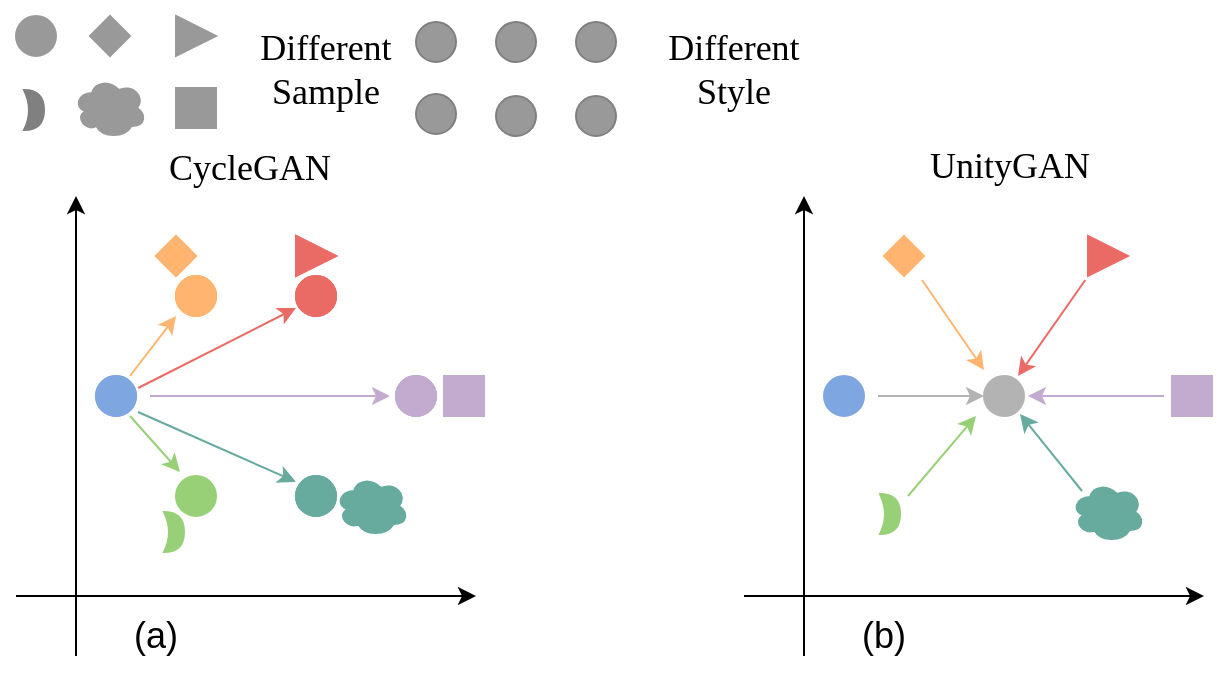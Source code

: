 <mxfile version="14.1.1" type="github">
  <diagram id="80Vs4c1H_c8xHC2_XbvR" name="Page-1">
    <mxGraphModel dx="1022" dy="437" grid="1" gridSize="10" guides="1" tooltips="1" connect="1" arrows="1" fold="1" page="1" pageScale="1" pageWidth="827" pageHeight="1169" math="0" shadow="0">
      <root>
        <mxCell id="0" />
        <mxCell id="1" parent="0" />
        <mxCell id="F7xzwialKHEL7geWUdll-1" value="" style="endArrow=classic;html=1;" edge="1" parent="1">
          <mxGeometry width="50" height="50" relative="1" as="geometry">
            <mxPoint x="70" y="380" as="sourcePoint" />
            <mxPoint x="70" y="150" as="targetPoint" />
          </mxGeometry>
        </mxCell>
        <mxCell id="F7xzwialKHEL7geWUdll-2" value="" style="endArrow=classic;html=1;" edge="1" parent="1">
          <mxGeometry width="50" height="50" relative="1" as="geometry">
            <mxPoint x="40" y="350" as="sourcePoint" />
            <mxPoint x="270" y="350" as="targetPoint" />
          </mxGeometry>
        </mxCell>
        <mxCell id="F7xzwialKHEL7geWUdll-3" value="" style="ellipse;whiteSpace=wrap;html=1;aspect=fixed;fillColor=#7EA6E0;strokeColor=#7EA6E0;" vertex="1" parent="1">
          <mxGeometry x="80" y="240" width="20" height="20" as="geometry" />
        </mxCell>
        <mxCell id="F7xzwialKHEL7geWUdll-7" value="" style="ellipse;whiteSpace=wrap;html=1;aspect=fixed;fillColor=#FFB570;strokeColor=#FFB570;" vertex="1" parent="1">
          <mxGeometry x="120" y="190" width="20" height="20" as="geometry" />
        </mxCell>
        <mxCell id="F7xzwialKHEL7geWUdll-8" value="" style="ellipse;whiteSpace=wrap;html=1;aspect=fixed;strokeColor=#97D077;fillColor=#97D077;" vertex="1" parent="1">
          <mxGeometry x="120" y="290" width="20" height="20" as="geometry" />
        </mxCell>
        <mxCell id="F7xzwialKHEL7geWUdll-9" value="" style="ellipse;whiteSpace=wrap;html=1;aspect=fixed;fillColor=#EA6B66;strokeColor=#EA6B66;" vertex="1" parent="1">
          <mxGeometry x="180" y="190" width="20" height="20" as="geometry" />
        </mxCell>
        <mxCell id="F7xzwialKHEL7geWUdll-10" value="" style="ellipse;whiteSpace=wrap;html=1;aspect=fixed;strokeColor=#67AB9F;fillColor=#67AB9F;" vertex="1" parent="1">
          <mxGeometry x="180" y="290" width="20" height="20" as="geometry" />
        </mxCell>
        <mxCell id="F7xzwialKHEL7geWUdll-13" value="" style="endArrow=classic;html=1;exitX=1;exitY=1;exitDx=0;exitDy=0;exitPerimeter=0;strokeColor=#97D077;" edge="1" parent="1">
          <mxGeometry width="50" height="50" relative="1" as="geometry">
            <mxPoint x="97" y="260" as="sourcePoint" />
            <mxPoint x="122" y="288" as="targetPoint" />
          </mxGeometry>
        </mxCell>
        <mxCell id="F7xzwialKHEL7geWUdll-16" value="" style="endArrow=classic;html=1;strokeColor=#FFB570;" edge="1" parent="1">
          <mxGeometry width="50" height="50" relative="1" as="geometry">
            <mxPoint x="97" y="240" as="sourcePoint" />
            <mxPoint x="120" y="210" as="targetPoint" />
          </mxGeometry>
        </mxCell>
        <mxCell id="F7xzwialKHEL7geWUdll-18" value="" style="endArrow=classic;html=1;entryX=0;entryY=0;entryDx=0;entryDy=0;exitX=1.2;exitY=0.9;exitDx=0;exitDy=0;exitPerimeter=0;strokeColor=#67AB9F;" edge="1" parent="1">
          <mxGeometry width="50" height="50" relative="1" as="geometry">
            <mxPoint x="101" y="258" as="sourcePoint" />
            <mxPoint x="179.929" y="292.929" as="targetPoint" />
          </mxGeometry>
        </mxCell>
        <mxCell id="F7xzwialKHEL7geWUdll-19" value="" style="endArrow=classic;html=1;exitX=1.2;exitY=0.9;exitDx=0;exitDy=0;exitPerimeter=0;strokeColor=#EA6B66;" edge="1" parent="1">
          <mxGeometry width="50" height="50" relative="1" as="geometry">
            <mxPoint x="101.07" y="246" as="sourcePoint" />
            <mxPoint x="180" y="206" as="targetPoint" />
          </mxGeometry>
        </mxCell>
        <mxCell id="F7xzwialKHEL7geWUdll-20" value="" style="rhombus;whiteSpace=wrap;html=1;fillColor=#FFB570;strokeColor=#FFB570;" vertex="1" parent="1">
          <mxGeometry x="110" y="170" width="20" height="20" as="geometry" />
        </mxCell>
        <mxCell id="F7xzwialKHEL7geWUdll-22" value="" style="triangle;whiteSpace=wrap;html=1;fillColor=#EA6B66;strokeColor=#EA6B66;" vertex="1" parent="1">
          <mxGeometry x="180" y="170" width="20" height="20" as="geometry" />
        </mxCell>
        <mxCell id="F7xzwialKHEL7geWUdll-23" value="" style="rounded=0;whiteSpace=wrap;html=1;strokeColor=#C3ABD0;fillColor=#C3ABD0;" vertex="1" parent="1">
          <mxGeometry x="254" y="240" width="20" height="20" as="geometry" />
        </mxCell>
        <mxCell id="F7xzwialKHEL7geWUdll-25" value="" style="ellipse;whiteSpace=wrap;html=1;aspect=fixed;fillColor=#C3ABD0;strokeColor=#C3ABD0;" vertex="1" parent="1">
          <mxGeometry x="230" y="240" width="20" height="20" as="geometry" />
        </mxCell>
        <mxCell id="F7xzwialKHEL7geWUdll-26" value="" style="endArrow=classic;html=1;exitX=1;exitY=0.5;exitDx=0;exitDy=0;strokeColor=#C3ABD0;" edge="1" parent="1">
          <mxGeometry width="50" height="50" relative="1" as="geometry">
            <mxPoint x="107" y="250" as="sourcePoint" />
            <mxPoint x="227" y="250" as="targetPoint" />
          </mxGeometry>
        </mxCell>
        <mxCell id="F7xzwialKHEL7geWUdll-34" value="" style="ellipse;shape=cloud;whiteSpace=wrap;html=1;fillColor=#67AB9F;strokeColor=#67AB9F;" vertex="1" parent="1">
          <mxGeometry x="200" y="290" width="36" height="30" as="geometry" />
        </mxCell>
        <mxCell id="F7xzwialKHEL7geWUdll-36" value="" style="shape=xor;whiteSpace=wrap;html=1;fillColor=#97D077;strokeColor=#97D077;" vertex="1" parent="1">
          <mxGeometry x="114" y="308" width="10" height="20" as="geometry" />
        </mxCell>
        <mxCell id="F7xzwialKHEL7geWUdll-59" value="&lt;font style=&quot;font-size: 18px&quot;&gt;(a)&lt;/font&gt;" style="text;html=1;strokeColor=none;fillColor=none;align=center;verticalAlign=middle;whiteSpace=wrap;rounded=0;" vertex="1" parent="1">
          <mxGeometry x="90" y="360" width="40" height="20" as="geometry" />
        </mxCell>
        <mxCell id="F7xzwialKHEL7geWUdll-62" value="" style="endArrow=classic;html=1;" edge="1" parent="1">
          <mxGeometry width="50" height="50" relative="1" as="geometry">
            <mxPoint x="434" y="380" as="sourcePoint" />
            <mxPoint x="434" y="150" as="targetPoint" />
          </mxGeometry>
        </mxCell>
        <mxCell id="F7xzwialKHEL7geWUdll-63" value="" style="endArrow=classic;html=1;" edge="1" parent="1">
          <mxGeometry width="50" height="50" relative="1" as="geometry">
            <mxPoint x="404" y="350" as="sourcePoint" />
            <mxPoint x="634" y="350" as="targetPoint" />
          </mxGeometry>
        </mxCell>
        <mxCell id="F7xzwialKHEL7geWUdll-64" value="" style="ellipse;whiteSpace=wrap;html=1;aspect=fixed;fillColor=#7EA6E0;strokeColor=#7EA6E0;" vertex="1" parent="1">
          <mxGeometry x="444" y="240" width="20" height="20" as="geometry" />
        </mxCell>
        <mxCell id="F7xzwialKHEL7geWUdll-69" value="" style="endArrow=classic;html=1;strokeColor=#97D077;" edge="1" parent="1">
          <mxGeometry width="50" height="50" relative="1" as="geometry">
            <mxPoint x="486" y="300" as="sourcePoint" />
            <mxPoint x="520" y="260" as="targetPoint" />
          </mxGeometry>
        </mxCell>
        <mxCell id="F7xzwialKHEL7geWUdll-70" value="" style="endArrow=classic;html=1;strokeColor=#FFB570;exitX=1;exitY=1;exitDx=0;exitDy=0;" edge="1" parent="1">
          <mxGeometry width="50" height="50" relative="1" as="geometry">
            <mxPoint x="493" y="192" as="sourcePoint" />
            <mxPoint x="524" y="237" as="targetPoint" />
          </mxGeometry>
        </mxCell>
        <mxCell id="F7xzwialKHEL7geWUdll-71" value="" style="endArrow=classic;html=1;entryX=0.5;entryY=1;entryDx=0;entryDy=0;exitX=0.25;exitY=0.25;exitDx=0;exitDy=0;exitPerimeter=0;strokeColor=#67AB9F;" edge="1" parent="1">
          <mxGeometry width="50" height="50" relative="1" as="geometry">
            <mxPoint x="573" y="297.5" as="sourcePoint" />
            <mxPoint x="542" y="259" as="targetPoint" />
          </mxGeometry>
        </mxCell>
        <mxCell id="F7xzwialKHEL7geWUdll-72" value="" style="endArrow=classic;html=1;strokeColor=#EA6B66;exitX=-0.067;exitY=1.1;exitDx=0;exitDy=0;exitPerimeter=0;" edge="1" parent="1" source="F7xzwialKHEL7geWUdll-74">
          <mxGeometry width="50" height="50" relative="1" as="geometry">
            <mxPoint x="570" y="200" as="sourcePoint" />
            <mxPoint x="541" y="240" as="targetPoint" />
          </mxGeometry>
        </mxCell>
        <mxCell id="F7xzwialKHEL7geWUdll-73" value="" style="rhombus;whiteSpace=wrap;html=1;fillColor=#FFB570;strokeColor=#FFB570;" vertex="1" parent="1">
          <mxGeometry x="474" y="170" width="20" height="20" as="geometry" />
        </mxCell>
        <mxCell id="F7xzwialKHEL7geWUdll-74" value="" style="triangle;whiteSpace=wrap;html=1;fillColor=#EA6B66;strokeColor=#EA6B66;" vertex="1" parent="1">
          <mxGeometry x="576" y="170" width="20" height="20" as="geometry" />
        </mxCell>
        <mxCell id="F7xzwialKHEL7geWUdll-75" value="" style="rounded=0;whiteSpace=wrap;html=1;strokeColor=#C3ABD0;fillColor=#C3ABD0;" vertex="1" parent="1">
          <mxGeometry x="618" y="240" width="20" height="20" as="geometry" />
        </mxCell>
        <mxCell id="F7xzwialKHEL7geWUdll-77" value="" style="endArrow=classic;html=1;strokeColor=#C3ABD0;" edge="1" parent="1">
          <mxGeometry width="50" height="50" relative="1" as="geometry">
            <mxPoint x="614" y="250" as="sourcePoint" />
            <mxPoint x="546" y="250" as="targetPoint" />
          </mxGeometry>
        </mxCell>
        <mxCell id="F7xzwialKHEL7geWUdll-78" value="" style="ellipse;shape=cloud;whiteSpace=wrap;html=1;fillColor=#67AB9F;strokeColor=#67AB9F;" vertex="1" parent="1">
          <mxGeometry x="568" y="293" width="36" height="30" as="geometry" />
        </mxCell>
        <mxCell id="F7xzwialKHEL7geWUdll-79" value="" style="shape=xor;whiteSpace=wrap;html=1;fillColor=#97D077;strokeColor=#97D077;" vertex="1" parent="1">
          <mxGeometry x="472" y="299" width="10" height="20" as="geometry" />
        </mxCell>
        <mxCell id="F7xzwialKHEL7geWUdll-80" value="&lt;font style=&quot;font-size: 18px&quot;&gt;(b)&lt;/font&gt;" style="text;html=1;strokeColor=none;fillColor=none;align=center;verticalAlign=middle;whiteSpace=wrap;rounded=0;" vertex="1" parent="1">
          <mxGeometry x="454" y="360" width="40" height="20" as="geometry" />
        </mxCell>
        <mxCell id="F7xzwialKHEL7geWUdll-68" value="" style="ellipse;whiteSpace=wrap;html=1;aspect=fixed;strokeColor=#B3B3B3;fillColor=#B3B3B3;" vertex="1" parent="1">
          <mxGeometry x="524" y="240" width="20" height="20" as="geometry" />
        </mxCell>
        <mxCell id="F7xzwialKHEL7geWUdll-84" value="" style="endArrow=classic;html=1;exitX=1;exitY=0.5;exitDx=0;exitDy=0;strokeColor=#B3B3B3;" edge="1" parent="1" target="F7xzwialKHEL7geWUdll-68">
          <mxGeometry width="50" height="50" relative="1" as="geometry">
            <mxPoint x="471" y="250" as="sourcePoint" />
            <mxPoint x="591" y="250" as="targetPoint" />
          </mxGeometry>
        </mxCell>
        <mxCell id="F7xzwialKHEL7geWUdll-86" value="&lt;font style=&quot;font-size: 18px&quot; face=&quot;Times New Roman&quot;&gt;CycleGAN&lt;/font&gt;" style="text;html=1;strokeColor=none;fillColor=none;align=center;verticalAlign=middle;whiteSpace=wrap;rounded=0;" vertex="1" parent="1">
          <mxGeometry x="97" y="121" width="120" height="30" as="geometry" />
        </mxCell>
        <mxCell id="F7xzwialKHEL7geWUdll-87" value="&lt;font style=&quot;font-size: 18px&quot; face=&quot;Times New Roman&quot;&gt;UnityGAN&lt;/font&gt;" style="text;html=1;strokeColor=none;fillColor=none;align=center;verticalAlign=middle;whiteSpace=wrap;rounded=0;" vertex="1" parent="1">
          <mxGeometry x="477" y="120" width="120" height="30" as="geometry" />
        </mxCell>
        <mxCell id="F7xzwialKHEL7geWUdll-88" value="&lt;font face=&quot;Times New Roman&quot; style=&quot;font-size: 18px&quot;&gt;Different &lt;br&gt;Sample&lt;/font&gt;" style="text;html=1;strokeColor=none;fillColor=none;align=center;verticalAlign=middle;whiteSpace=wrap;rounded=0;" vertex="1" parent="1">
          <mxGeometry x="140" y="72" width="110" height="30" as="geometry" />
        </mxCell>
        <mxCell id="F7xzwialKHEL7geWUdll-89" value="" style="rhombus;whiteSpace=wrap;html=1;fillColor=#FFB570;strokeColor=#FFB570;" vertex="1" parent="1">
          <mxGeometry x="110" y="170" width="20" height="20" as="geometry" />
        </mxCell>
        <mxCell id="F7xzwialKHEL7geWUdll-90" value="" style="triangle;whiteSpace=wrap;html=1;fillColor=#EA6B66;strokeColor=#EA6B66;" vertex="1" parent="1">
          <mxGeometry x="180" y="170" width="20" height="20" as="geometry" />
        </mxCell>
        <mxCell id="F7xzwialKHEL7geWUdll-92" value="" style="ellipse;whiteSpace=wrap;html=1;aspect=fixed;strokeColor=#999999;fillColor=#999999;" vertex="1" parent="1">
          <mxGeometry x="40" y="60" width="20" height="20" as="geometry" />
        </mxCell>
        <mxCell id="F7xzwialKHEL7geWUdll-93" value="" style="rounded=0;whiteSpace=wrap;html=1;strokeColor=#999999;fillColor=#999999;" vertex="1" parent="1">
          <mxGeometry x="120" y="96" width="20" height="20" as="geometry" />
        </mxCell>
        <mxCell id="F7xzwialKHEL7geWUdll-94" value="" style="ellipse;shape=cloud;whiteSpace=wrap;html=1;fillColor=#999999;strokeColor=#999999;" vertex="1" parent="1">
          <mxGeometry x="69" y="91" width="36" height="30" as="geometry" />
        </mxCell>
        <mxCell id="F7xzwialKHEL7geWUdll-99" value="" style="rhombus;whiteSpace=wrap;html=1;fillColor=#999999;strokeColor=#999999;" vertex="1" parent="1">
          <mxGeometry x="77" y="60" width="20" height="20" as="geometry" />
        </mxCell>
        <mxCell id="F7xzwialKHEL7geWUdll-100" value="" style="triangle;whiteSpace=wrap;html=1;fillColor=#999999;strokeColor=#999999;" vertex="1" parent="1">
          <mxGeometry x="120" y="60" width="20" height="20" as="geometry" />
        </mxCell>
        <mxCell id="F7xzwialKHEL7geWUdll-102" value="" style="shape=xor;whiteSpace=wrap;html=1;fillColor=#808080;strokeColor=#808080;" vertex="1" parent="1">
          <mxGeometry x="44" y="97" width="10" height="20" as="geometry" />
        </mxCell>
        <mxCell id="F7xzwialKHEL7geWUdll-103" value="&lt;font face=&quot;Times New Roman&quot; style=&quot;font-size: 18px&quot;&gt;Different &lt;br&gt;Style&lt;/font&gt;" style="text;html=1;strokeColor=none;fillColor=none;align=center;verticalAlign=middle;whiteSpace=wrap;rounded=0;" vertex="1" parent="1">
          <mxGeometry x="344" y="52" width="110" height="70" as="geometry" />
        </mxCell>
        <mxCell id="F7xzwialKHEL7geWUdll-111" value="" style="ellipse;whiteSpace=wrap;html=1;aspect=fixed;fillColor=#C3ABD0;strokeColor=#C3ABD0;" vertex="1" parent="1">
          <mxGeometry x="230" y="240" width="20" height="20" as="geometry" />
        </mxCell>
        <mxCell id="F7xzwialKHEL7geWUdll-112" value="" style="ellipse;whiteSpace=wrap;html=1;aspect=fixed;fillColor=#EA6B66;strokeColor=#EA6B66;" vertex="1" parent="1">
          <mxGeometry x="180" y="190" width="20" height="20" as="geometry" />
        </mxCell>
        <mxCell id="F7xzwialKHEL7geWUdll-113" value="" style="ellipse;whiteSpace=wrap;html=1;aspect=fixed;fillColor=#FFB570;strokeColor=#FFB570;" vertex="1" parent="1">
          <mxGeometry x="120" y="190" width="20" height="20" as="geometry" />
        </mxCell>
        <mxCell id="F7xzwialKHEL7geWUdll-114" value="" style="ellipse;whiteSpace=wrap;html=1;aspect=fixed;fillColor=#C3ABD0;strokeColor=#C3ABD0;" vertex="1" parent="1">
          <mxGeometry x="230" y="240" width="20" height="20" as="geometry" />
        </mxCell>
        <mxCell id="F7xzwialKHEL7geWUdll-115" value="" style="ellipse;whiteSpace=wrap;html=1;aspect=fixed;fillColor=#EA6B66;strokeColor=#EA6B66;" vertex="1" parent="1">
          <mxGeometry x="180" y="190" width="20" height="20" as="geometry" />
        </mxCell>
        <mxCell id="F7xzwialKHEL7geWUdll-116" value="" style="ellipse;whiteSpace=wrap;html=1;aspect=fixed;fillColor=#FFB570;strokeColor=#FFB570;" vertex="1" parent="1">
          <mxGeometry x="120" y="190" width="20" height="20" as="geometry" />
        </mxCell>
        <mxCell id="F7xzwialKHEL7geWUdll-117" value="" style="ellipse;whiteSpace=wrap;html=1;aspect=fixed;fillColor=#7EA6E0;strokeColor=#7EA6E0;" vertex="1" parent="1">
          <mxGeometry x="80" y="240" width="20" height="20" as="geometry" />
        </mxCell>
        <mxCell id="F7xzwialKHEL7geWUdll-118" value="" style="ellipse;whiteSpace=wrap;html=1;aspect=fixed;strokeColor=#67AB9F;fillColor=#67AB9F;" vertex="1" parent="1">
          <mxGeometry x="180" y="290" width="20" height="20" as="geometry" />
        </mxCell>
        <mxCell id="F7xzwialKHEL7geWUdll-119" value="" style="ellipse;whiteSpace=wrap;html=1;aspect=fixed;strokeColor=#808080;fillColor=#999999;" vertex="1" parent="1">
          <mxGeometry x="240" y="99" width="20" height="20" as="geometry" />
        </mxCell>
        <mxCell id="F7xzwialKHEL7geWUdll-120" value="" style="ellipse;whiteSpace=wrap;html=1;aspect=fixed;fillColor=#999999;strokeColor=#808080;" vertex="1" parent="1">
          <mxGeometry x="320" y="100" width="20" height="20" as="geometry" />
        </mxCell>
        <mxCell id="F7xzwialKHEL7geWUdll-121" value="" style="ellipse;whiteSpace=wrap;html=1;aspect=fixed;fillColor=#999999;strokeColor=#808080;" vertex="1" parent="1">
          <mxGeometry x="280" y="63" width="20" height="20" as="geometry" />
        </mxCell>
        <mxCell id="F7xzwialKHEL7geWUdll-122" value="" style="ellipse;whiteSpace=wrap;html=1;aspect=fixed;fillColor=#999999;strokeColor=#808080;" vertex="1" parent="1">
          <mxGeometry x="240" y="63" width="20" height="20" as="geometry" />
        </mxCell>
        <mxCell id="F7xzwialKHEL7geWUdll-123" value="" style="ellipse;whiteSpace=wrap;html=1;aspect=fixed;fillColor=#999999;strokeColor=#808080;" vertex="1" parent="1">
          <mxGeometry x="320" y="63" width="20" height="20" as="geometry" />
        </mxCell>
        <mxCell id="F7xzwialKHEL7geWUdll-124" value="" style="ellipse;whiteSpace=wrap;html=1;aspect=fixed;strokeColor=#808080;fillColor=#999999;" vertex="1" parent="1">
          <mxGeometry x="280" y="100" width="20" height="20" as="geometry" />
        </mxCell>
      </root>
    </mxGraphModel>
  </diagram>
</mxfile>
